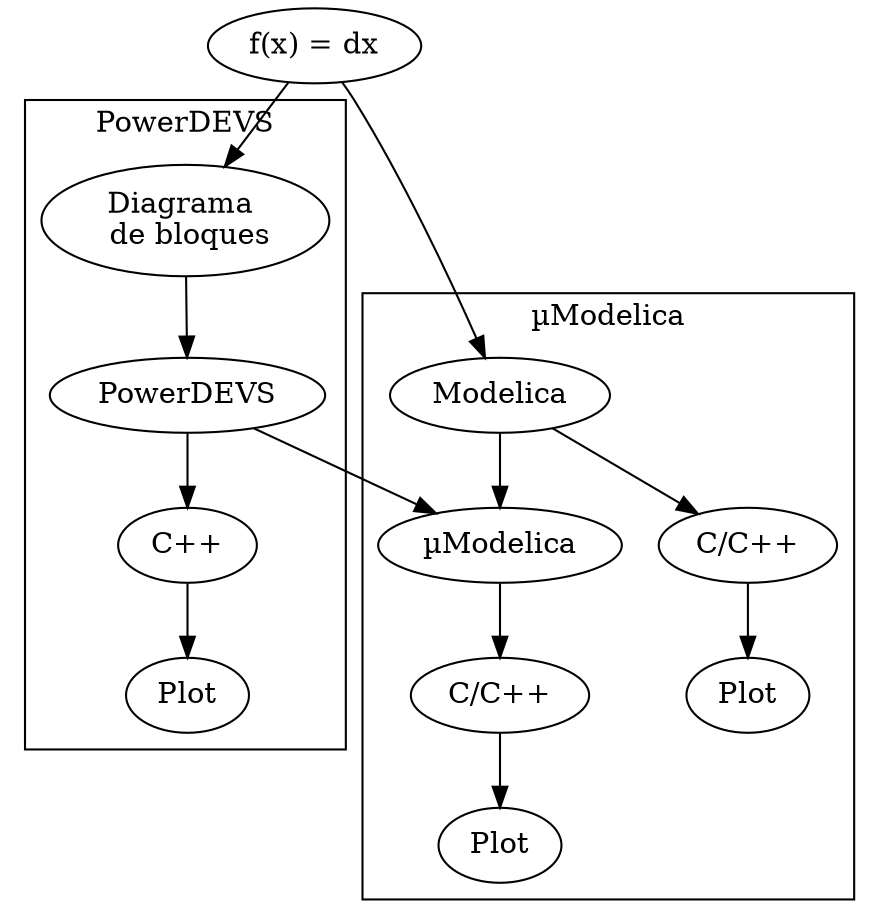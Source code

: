 digraph G {

	subgraph cluster_0 {
		a0 -> a1 -> a2 -> a3;
		label = "PowerDEVS";
	}

	subgraph cluster_1 {
		b0 -> b1 -> b2 -> b3;
		b0 -> b0_1 -> b0_2
		label = "µModelica";
	}
	start -> a0;
	start -> b0;
	a0 [label="Diagrama \n de bloques"]
	a1 [label="PowerDEVS"]
	a2 [label="C++"]
	a3 [label="Plot"]
	b0 [label="Modelica"] 
	b0_1 [label="C/C++"]
	b0_2 [label="Plot"]
        b1 [label="µModelica"]
 	a1 -> b1 //[ label="PowerDEVS a Modelica" ];
	b2 [label="C/C++"]
	b3 [label="Plot"]
	start [label="f(x) = dx"];
}
